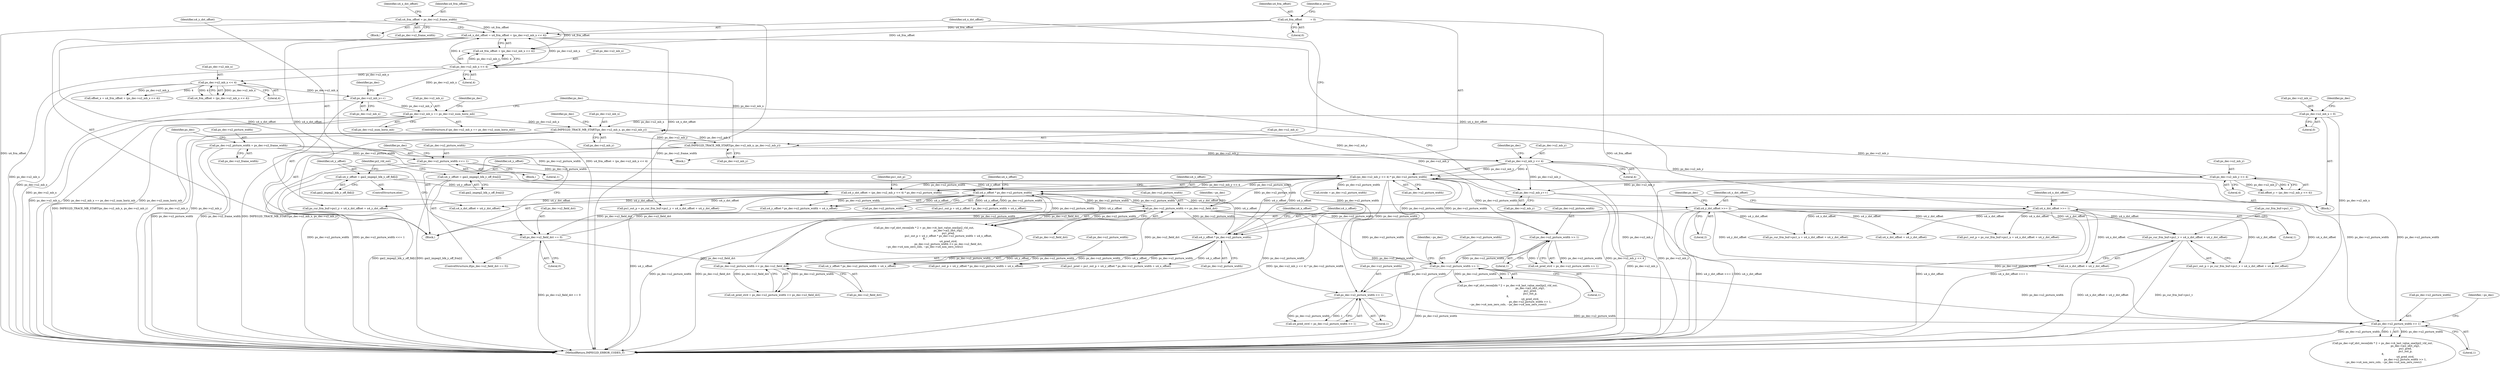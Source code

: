 digraph "0_Android_58a6822d7140137ce957c6d2fc20bae1374186c1@pointer" {
"1000676" [label="(Call,ps_cur_frm_buf->pu1_v + u4_x_dst_offset + u4_y_dst_offset)"];
"1000545" [label="(Call,u4_x_dst_offset >>= 1)"];
"1000231" [label="(Call,u4_x_dst_offset = u4_frm_offset + (ps_dec->u2_mb_x << 4))"];
"1000177" [label="(Call,u4_frm_offset = ps_dec->u2_frame_width)"];
"1000117" [label="(Call,u4_frm_offset          = 0)"];
"1000235" [label="(Call,ps_dec->u2_mb_x << 4)"];
"1000224" [label="(Call,IMPEG2D_TRACE_MB_START(ps_dec->u2_mb_x, ps_dec->u2_mb_y))"];
"1000198" [label="(Call,IMPEG2D_TRACE_MB_START(ps_dec->u2_mb_x, ps_dec->u2_mb_y))"];
"1000809" [label="(Call,ps_dec->u2_mb_x == ps_dec->u2_num_horiz_mb)"];
"1000788" [label="(Call,ps_dec->u2_mb_x++)"];
"1000310" [label="(Call,ps_dec->u2_mb_x << 4)"];
"1000817" [label="(Call,ps_dec->u2_mb_x = 0)"];
"1000317" [label="(Call,ps_dec->u2_mb_y << 4)"];
"1000243" [label="(Call,ps_dec->u2_mb_y << 4)"];
"1000822" [label="(Call,ps_dec->u2_mb_y++)"];
"1000548" [label="(Call,u4_y_dst_offset >>= 2)"];
"1000240" [label="(Call,u4_y_dst_offset = (ps_dec->u2_mb_y << 4) * ps_dec->u2_picture_width)"];
"1000242" [label="(Call,(ps_dec->u2_mb_y << 4) * ps_dec->u2_picture_width)"];
"1000532" [label="(Call,ps_dec->u2_picture_width << ps_dec->u2_field_dct)"];
"1000524" [label="(Call,u4_y_offset * ps_dec->u2_picture_width)"];
"1000446" [label="(Call,u4_y_offset = gai2_impeg2_blk_y_off_fld[i])"];
"1000490" [label="(Call,u4_y_offset * ps_dec->u2_picture_width)"];
"1000440" [label="(Call,u4_y_offset = gai2_impeg2_blk_y_off_frm[i])"];
"1000498" [label="(Call,ps_dec->u2_picture_width << ps_dec->u2_field_dct)"];
"1000435" [label="(Call,ps_dec->u2_field_dct == 0)"];
"1000654" [label="(Call,ps_dec->u2_picture_width >> 1)"];
"1000630" [label="(Call,ps_dec->u2_picture_width >> 1)"];
"1000768" [label="(Call,ps_dec->u2_picture_width >> 1)"];
"1000744" [label="(Call,ps_dec->u2_picture_width >> 1)"];
"1000165" [label="(Call,ps_dec->u2_picture_width <<= 1)"];
"1000151" [label="(Call,ps_dec->u2_picture_width = ps_dec->u2_frame_width)"];
"1000249" [label="(Identifier,ps_dec)"];
"1000189" [label="(Identifier,u4_x_dst_offset)"];
"1000117" [label="(Call,u4_frm_offset          = 0)"];
"1000822" [label="(Call,ps_dec->u2_mb_y++)"];
"1000308" [label="(Call,u4_frm_offset + (ps_dec->u2_mb_x << 4))"];
"1000515" [label="(Call,ps_dec->pf_idct_recon[idx * 2 + ps_dec->i4_last_value_one](pi2_vld_out,\n                                                            ps_dec->ai2_idct_stg1,\n                                                            pu1_pred,\n                                                            pu1_out_p + u4_y_offset * ps_dec->u2_picture_width + u4_x_offset,\n 8,\n                                                            u4_pred_strd,\n                                                            ps_dec->u2_picture_width << ps_dec->u2_field_dct,\n ~ps_dec->u4_non_zero_cols, ~ps_dec->u4_non_zero_rows))"];
"1000199" [label="(Call,ps_dec->u2_mb_x)"];
"1000235" [label="(Call,ps_dec->u2_mb_x << 4)"];
"1000243" [label="(Call,ps_dec->u2_mb_y << 4)"];
"1000547" [label="(Literal,1)"];
"1000533" [label="(Call,ps_dec->u2_picture_width)"];
"1000526" [label="(Call,ps_dec->u2_picture_width)"];
"1000680" [label="(Call,u4_x_dst_offset + u4_y_dst_offset)"];
"1000628" [label="(Call,u4_pred_strd = ps_dec->u2_picture_width >> 1)"];
"1000829" [label="(Identifier,ps_dec)"];
"1000555" [label="(Identifier,ps_dec)"];
"1000487" [label="(Call,pu1_out_p + u4_y_offset * ps_dec->u2_picture_width + u4_x_offset)"];
"1000495" [label="(Identifier,u4_x_offset)"];
"1000176" [label="(Block,)"];
"1000819" [label="(Identifier,ps_dec)"];
"1000485" [label="(Call,pu1_pred = pu1_out_p + u4_y_offset * ps_dec->u2_picture_width + u4_x_offset)"];
"1000492" [label="(Call,ps_dec->u2_picture_width)"];
"1000161" [label="(Identifier,ps_dec)"];
"1000789" [label="(Call,ps_dec->u2_mb_x)"];
"1000532" [label="(Call,ps_dec->u2_picture_width << ps_dec->u2_field_dct)"];
"1000813" [label="(Call,ps_dec->u2_num_horiz_mb)"];
"1000491" [label="(Identifier,u4_y_offset)"];
"1000436" [label="(Call,ps_dec->u2_field_dct)"];
"1000658" [label="(Literal,1)"];
"1000314" [label="(Literal,4)"];
"1000748" [label="(Literal,1)"];
"1000809" [label="(Call,ps_dec->u2_mb_x == ps_dec->u2_num_horiz_mb)"];
"1000502" [label="(Call,ps_dec->u2_field_dct)"];
"1000645" [label="(Call,ps_dec->pf_idct_recon[idx * 2 + ps_dec->i4_last_value_one](pi2_vld_out,\n                                                        ps_dec->ai2_idct_stg1,\n                                                        pu1_pred,\n                                                        pu1_out_p,\n 8,\n                                                        u4_pred_strd,\n                                                        ps_dec->u2_picture_width >> 1,\n ~ps_dec->u4_non_zero_cols, ~ps_dec->u4_non_zero_rows))"];
"1000179" [label="(Call,ps_dec->u2_frame_width)"];
"1000634" [label="(Literal,1)"];
"1000232" [label="(Identifier,u4_x_dst_offset)"];
"1000435" [label="(Call,ps_dec->u2_field_dct == 0)"];
"1000630" [label="(Call,ps_dec->u2_picture_width >> 1)"];
"1000498" [label="(Call,ps_dec->u2_picture_width << ps_dec->u2_field_dct)"];
"1000816" [label="(Block,)"];
"1000253" [label="(Call,ps_cur_frm_buf->pu1_y + u4_x_dst_offset + u4_y_dst_offset)"];
"1000236" [label="(Call,ps_dec->u2_mb_x)"];
"1000311" [label="(Call,ps_dec->u2_mb_x)"];
"1000178" [label="(Identifier,u4_frm_offset)"];
"1000118" [label="(Identifier,u4_frm_offset)"];
"1000769" [label="(Call,ps_dec->u2_picture_width)"];
"1000677" [label="(Call,ps_cur_frm_buf->pu1_v)"];
"1000788" [label="(Call,ps_dec->u2_mb_x++)"];
"1000774" [label="(Identifier,~ps_dec)"];
"1000173" [label="(Identifier,ps_dec)"];
"1000536" [label="(Call,ps_dec->u2_field_dct)"];
"1000434" [label="(ControlStructure,if(ps_dec->u2_field_dct == 0))"];
"1000744" [label="(Call,ps_dec->u2_picture_width >> 1)"];
"1000550" [label="(Literal,2)"];
"1000546" [label="(Identifier,u4_x_dst_offset)"];
"1000165" [label="(Call,ps_dec->u2_picture_width <<= 1)"];
"1000224" [label="(Call,IMPEG2D_TRACE_MB_START(ps_dec->u2_mb_x, ps_dec->u2_mb_y))"];
"1000231" [label="(Call,u4_x_dst_offset = u4_frm_offset + (ps_dec->u2_mb_x << 4))"];
"1000499" [label="(Call,ps_dec->u2_picture_width)"];
"1000772" [label="(Literal,1)"];
"1000674" [label="(Call,pu1_out_p = ps_cur_frm_buf->pu1_v + u4_x_dst_offset + u4_y_dst_offset)"];
"1000169" [label="(Literal,1)"];
"1000164" [label="(Block,)"];
"1000521" [label="(Call,pu1_out_p + u4_y_offset * ps_dec->u2_picture_width + u4_x_offset)"];
"1000448" [label="(Call,gai2_impeg2_blk_y_off_fld[i])"];
"1000808" [label="(ControlStructure,if (ps_dec->u2_mb_x == ps_dec->u2_num_horiz_mb))"];
"1000446" [label="(Call,u4_y_offset = gai2_impeg2_blk_y_off_fld[i])"];
"1000529" [label="(Identifier,u4_x_offset)"];
"1000439" [label="(Literal,0)"];
"1000244" [label="(Call,ps_dec->u2_mb_y)"];
"1000106" [label="(Block,)"];
"1000315" [label="(Call,offset_y = (ps_dec->u2_mb_y << 4))"];
"1000823" [label="(Call,ps_dec->u2_mb_y)"];
"1000151" [label="(Call,ps_dec->u2_picture_width = ps_dec->u2_frame_width)"];
"1000631" [label="(Call,ps_dec->u2_picture_width)"];
"1000166" [label="(Call,ps_dec->u2_picture_width)"];
"1000240" [label="(Call,u4_y_dst_offset = (ps_dec->u2_mb_y << 4) * ps_dec->u2_picture_width)"];
"1000842" [label="(MethodReturn,IMPEG2D_ERROR_CODES_T)"];
"1000208" [label="(Identifier,ps_dec)"];
"1000818" [label="(Call,ps_dec->u2_mb_x)"];
"1000548" [label="(Call,u4_y_dst_offset >>= 2)"];
"1000257" [label="(Call,u4_x_dst_offset + u4_y_dst_offset)"];
"1000241" [label="(Identifier,u4_y_dst_offset)"];
"1000489" [label="(Call,u4_y_offset * ps_dec->u2_picture_width + u4_x_offset)"];
"1000824" [label="(Identifier,ps_dec)"];
"1000198" [label="(Call,IMPEG2D_TRACE_MB_START(ps_dec->u2_mb_x, ps_dec->u2_mb_y))"];
"1000239" [label="(Literal,4)"];
"1000183" [label="(Block,)"];
"1000310" [label="(Call,ps_dec->u2_mb_x << 4)"];
"1000660" [label="(Identifier,~ps_dec)"];
"1000317" [label="(Call,ps_dec->u2_mb_y << 4)"];
"1000442" [label="(Call,gai2_impeg2_blk_y_off_frm[i])"];
"1000177" [label="(Call,u4_frm_offset = ps_dec->u2_frame_width)"];
"1000233" [label="(Call,u4_frm_offset + (ps_dec->u2_mb_x << 4))"];
"1000252" [label="(Identifier,pu1_out_p)"];
"1000155" [label="(Call,ps_dec->u2_frame_width)"];
"1000202" [label="(Call,ps_dec->u2_mb_y)"];
"1000768" [label="(Call,ps_dec->u2_picture_width >> 1)"];
"1000248" [label="(Call,ps_dec->u2_picture_width)"];
"1000549" [label="(Identifier,u4_y_dst_offset)"];
"1000452" [label="(Identifier,pi2_vld_out)"];
"1000496" [label="(Call,u4_pred_strd = ps_dec->u2_picture_width << ps_dec->u2_field_dct)"];
"1000247" [label="(Literal,4)"];
"1000742" [label="(Call,u4_pred_strd = ps_dec->u2_picture_width >> 1)"];
"1000796" [label="(Identifier,ps_dec)"];
"1000655" [label="(Call,ps_dec->u2_picture_width)"];
"1000654" [label="(Call,ps_dec->u2_picture_width >> 1)"];
"1000242" [label="(Call,(ps_dec->u2_mb_y << 4) * ps_dec->u2_picture_width)"];
"1000545" [label="(Call,u4_x_dst_offset >>= 1)"];
"1000251" [label="(Call,pu1_out_p = ps_cur_frm_buf->pu1_y + u4_x_dst_offset + u4_y_dst_offset)"];
"1000525" [label="(Identifier,u4_y_offset)"];
"1000447" [label="(Identifier,u4_y_offset)"];
"1000225" [label="(Call,ps_dec->u2_mb_x)"];
"1000560" [label="(Call,pu1_out_p = ps_cur_frm_buf->pu1_u + u4_x_dst_offset + u4_y_dst_offset)"];
"1000119" [label="(Literal,0)"];
"1000810" [label="(Call,ps_dec->u2_mb_x)"];
"1000440" [label="(Call,u4_y_offset = gai2_impeg2_blk_y_off_frm[i])"];
"1000759" [label="(Call,ps_dec->pf_idct_recon[idx * 2 + ps_dec->i4_last_value_one](pi2_vld_out,\n                                                        ps_dec->ai2_idct_stg1,\n                                                        pu1_pred,\n                                                        pu1_out_p,\n 8,\n                                                        u4_pred_strd,\n                                                        ps_dec->u2_picture_width >> 1,\n ~ps_dec->u4_non_zero_cols, ~ps_dec->u4_non_zero_rows))"];
"1000123" [label="(Identifier,e_error)"];
"1000821" [label="(Literal,0)"];
"1000301" [label="(Call,stride = ps_dec->u2_picture_width)"];
"1000318" [label="(Call,ps_dec->u2_mb_y)"];
"1000441" [label="(Identifier,u4_y_offset)"];
"1000152" [label="(Call,ps_dec->u2_picture_width)"];
"1000562" [label="(Call,ps_cur_frm_buf->pu1_u + u4_x_dst_offset + u4_y_dst_offset)"];
"1000306" [label="(Call,offset_x = u4_frm_offset + (ps_dec->u2_mb_x << 4))"];
"1000540" [label="(Identifier,~ps_dec)"];
"1000566" [label="(Call,u4_x_dst_offset + u4_y_dst_offset)"];
"1000524" [label="(Call,u4_y_offset * ps_dec->u2_picture_width)"];
"1000817" [label="(Call,ps_dec->u2_mb_x = 0)"];
"1000676" [label="(Call,ps_cur_frm_buf->pu1_v + u4_x_dst_offset + u4_y_dst_offset)"];
"1000228" [label="(Call,ps_dec->u2_mb_y)"];
"1000445" [label="(ControlStructure,else)"];
"1000745" [label="(Call,ps_dec->u2_picture_width)"];
"1000321" [label="(Literal,4)"];
"1000523" [label="(Call,u4_y_offset * ps_dec->u2_picture_width + u4_x_offset)"];
"1000490" [label="(Call,u4_y_offset * ps_dec->u2_picture_width)"];
"1000676" -> "1000674"  [label="AST: "];
"1000676" -> "1000680"  [label="CFG: "];
"1000677" -> "1000676"  [label="AST: "];
"1000680" -> "1000676"  [label="AST: "];
"1000674" -> "1000676"  [label="CFG: "];
"1000676" -> "1000842"  [label="DDG: ps_cur_frm_buf->pu1_v"];
"1000676" -> "1000842"  [label="DDG: u4_x_dst_offset + u4_y_dst_offset"];
"1000545" -> "1000676"  [label="DDG: u4_x_dst_offset"];
"1000548" -> "1000676"  [label="DDG: u4_y_dst_offset"];
"1000545" -> "1000183"  [label="AST: "];
"1000545" -> "1000547"  [label="CFG: "];
"1000546" -> "1000545"  [label="AST: "];
"1000547" -> "1000545"  [label="AST: "];
"1000549" -> "1000545"  [label="CFG: "];
"1000545" -> "1000842"  [label="DDG: u4_x_dst_offset"];
"1000545" -> "1000842"  [label="DDG: u4_x_dst_offset >>= 1"];
"1000231" -> "1000545"  [label="DDG: u4_x_dst_offset"];
"1000545" -> "1000560"  [label="DDG: u4_x_dst_offset"];
"1000545" -> "1000562"  [label="DDG: u4_x_dst_offset"];
"1000545" -> "1000566"  [label="DDG: u4_x_dst_offset"];
"1000545" -> "1000674"  [label="DDG: u4_x_dst_offset"];
"1000545" -> "1000680"  [label="DDG: u4_x_dst_offset"];
"1000231" -> "1000183"  [label="AST: "];
"1000231" -> "1000233"  [label="CFG: "];
"1000232" -> "1000231"  [label="AST: "];
"1000233" -> "1000231"  [label="AST: "];
"1000241" -> "1000231"  [label="CFG: "];
"1000231" -> "1000842"  [label="DDG: u4_frm_offset + (ps_dec->u2_mb_x << 4)"];
"1000177" -> "1000231"  [label="DDG: u4_frm_offset"];
"1000117" -> "1000231"  [label="DDG: u4_frm_offset"];
"1000235" -> "1000231"  [label="DDG: ps_dec->u2_mb_x"];
"1000235" -> "1000231"  [label="DDG: 4"];
"1000231" -> "1000251"  [label="DDG: u4_x_dst_offset"];
"1000231" -> "1000253"  [label="DDG: u4_x_dst_offset"];
"1000231" -> "1000257"  [label="DDG: u4_x_dst_offset"];
"1000177" -> "1000176"  [label="AST: "];
"1000177" -> "1000179"  [label="CFG: "];
"1000178" -> "1000177"  [label="AST: "];
"1000179" -> "1000177"  [label="AST: "];
"1000189" -> "1000177"  [label="CFG: "];
"1000177" -> "1000842"  [label="DDG: u4_frm_offset"];
"1000177" -> "1000842"  [label="DDG: ps_dec->u2_frame_width"];
"1000177" -> "1000233"  [label="DDG: u4_frm_offset"];
"1000117" -> "1000106"  [label="AST: "];
"1000117" -> "1000119"  [label="CFG: "];
"1000118" -> "1000117"  [label="AST: "];
"1000119" -> "1000117"  [label="AST: "];
"1000123" -> "1000117"  [label="CFG: "];
"1000117" -> "1000842"  [label="DDG: u4_frm_offset"];
"1000117" -> "1000233"  [label="DDG: u4_frm_offset"];
"1000235" -> "1000233"  [label="AST: "];
"1000235" -> "1000239"  [label="CFG: "];
"1000236" -> "1000235"  [label="AST: "];
"1000239" -> "1000235"  [label="AST: "];
"1000233" -> "1000235"  [label="CFG: "];
"1000235" -> "1000842"  [label="DDG: ps_dec->u2_mb_x"];
"1000235" -> "1000233"  [label="DDG: ps_dec->u2_mb_x"];
"1000235" -> "1000233"  [label="DDG: 4"];
"1000224" -> "1000235"  [label="DDG: ps_dec->u2_mb_x"];
"1000235" -> "1000310"  [label="DDG: ps_dec->u2_mb_x"];
"1000235" -> "1000788"  [label="DDG: ps_dec->u2_mb_x"];
"1000224" -> "1000183"  [label="AST: "];
"1000224" -> "1000228"  [label="CFG: "];
"1000225" -> "1000224"  [label="AST: "];
"1000228" -> "1000224"  [label="AST: "];
"1000232" -> "1000224"  [label="CFG: "];
"1000224" -> "1000842"  [label="DDG: IMPEG2D_TRACE_MB_START(ps_dec->u2_mb_x, ps_dec->u2_mb_y)"];
"1000198" -> "1000224"  [label="DDG: ps_dec->u2_mb_x"];
"1000198" -> "1000224"  [label="DDG: ps_dec->u2_mb_y"];
"1000224" -> "1000243"  [label="DDG: ps_dec->u2_mb_y"];
"1000198" -> "1000183"  [label="AST: "];
"1000198" -> "1000202"  [label="CFG: "];
"1000199" -> "1000198"  [label="AST: "];
"1000202" -> "1000198"  [label="AST: "];
"1000208" -> "1000198"  [label="CFG: "];
"1000198" -> "1000842"  [label="DDG: ps_dec->u2_mb_x"];
"1000198" -> "1000842"  [label="DDG: ps_dec->u2_mb_y"];
"1000198" -> "1000842"  [label="DDG: IMPEG2D_TRACE_MB_START(ps_dec->u2_mb_x, ps_dec->u2_mb_y)"];
"1000809" -> "1000198"  [label="DDG: ps_dec->u2_mb_x"];
"1000817" -> "1000198"  [label="DDG: ps_dec->u2_mb_x"];
"1000317" -> "1000198"  [label="DDG: ps_dec->u2_mb_y"];
"1000822" -> "1000198"  [label="DDG: ps_dec->u2_mb_y"];
"1000243" -> "1000198"  [label="DDG: ps_dec->u2_mb_y"];
"1000809" -> "1000808"  [label="AST: "];
"1000809" -> "1000813"  [label="CFG: "];
"1000810" -> "1000809"  [label="AST: "];
"1000813" -> "1000809"  [label="AST: "];
"1000829" -> "1000809"  [label="CFG: "];
"1000819" -> "1000809"  [label="CFG: "];
"1000809" -> "1000842"  [label="DDG: ps_dec->u2_mb_x"];
"1000809" -> "1000842"  [label="DDG: ps_dec->u2_mb_x == ps_dec->u2_num_horiz_mb"];
"1000809" -> "1000842"  [label="DDG: ps_dec->u2_num_horiz_mb"];
"1000788" -> "1000809"  [label="DDG: ps_dec->u2_mb_x"];
"1000788" -> "1000183"  [label="AST: "];
"1000788" -> "1000789"  [label="CFG: "];
"1000789" -> "1000788"  [label="AST: "];
"1000796" -> "1000788"  [label="CFG: "];
"1000788" -> "1000842"  [label="DDG: ps_dec->u2_mb_x"];
"1000310" -> "1000788"  [label="DDG: ps_dec->u2_mb_x"];
"1000310" -> "1000308"  [label="AST: "];
"1000310" -> "1000314"  [label="CFG: "];
"1000311" -> "1000310"  [label="AST: "];
"1000314" -> "1000310"  [label="AST: "];
"1000308" -> "1000310"  [label="CFG: "];
"1000310" -> "1000842"  [label="DDG: ps_dec->u2_mb_x"];
"1000310" -> "1000306"  [label="DDG: ps_dec->u2_mb_x"];
"1000310" -> "1000306"  [label="DDG: 4"];
"1000310" -> "1000308"  [label="DDG: ps_dec->u2_mb_x"];
"1000310" -> "1000308"  [label="DDG: 4"];
"1000817" -> "1000816"  [label="AST: "];
"1000817" -> "1000821"  [label="CFG: "];
"1000818" -> "1000817"  [label="AST: "];
"1000821" -> "1000817"  [label="AST: "];
"1000824" -> "1000817"  [label="CFG: "];
"1000817" -> "1000842"  [label="DDG: ps_dec->u2_mb_x"];
"1000317" -> "1000315"  [label="AST: "];
"1000317" -> "1000321"  [label="CFG: "];
"1000318" -> "1000317"  [label="AST: "];
"1000321" -> "1000317"  [label="AST: "];
"1000315" -> "1000317"  [label="CFG: "];
"1000317" -> "1000842"  [label="DDG: ps_dec->u2_mb_y"];
"1000317" -> "1000315"  [label="DDG: ps_dec->u2_mb_y"];
"1000317" -> "1000315"  [label="DDG: 4"];
"1000243" -> "1000317"  [label="DDG: ps_dec->u2_mb_y"];
"1000317" -> "1000822"  [label="DDG: ps_dec->u2_mb_y"];
"1000243" -> "1000242"  [label="AST: "];
"1000243" -> "1000247"  [label="CFG: "];
"1000244" -> "1000243"  [label="AST: "];
"1000247" -> "1000243"  [label="AST: "];
"1000249" -> "1000243"  [label="CFG: "];
"1000243" -> "1000842"  [label="DDG: ps_dec->u2_mb_y"];
"1000243" -> "1000242"  [label="DDG: ps_dec->u2_mb_y"];
"1000243" -> "1000242"  [label="DDG: 4"];
"1000243" -> "1000822"  [label="DDG: ps_dec->u2_mb_y"];
"1000822" -> "1000816"  [label="AST: "];
"1000822" -> "1000823"  [label="CFG: "];
"1000823" -> "1000822"  [label="AST: "];
"1000829" -> "1000822"  [label="CFG: "];
"1000822" -> "1000842"  [label="DDG: ps_dec->u2_mb_y"];
"1000548" -> "1000183"  [label="AST: "];
"1000548" -> "1000550"  [label="CFG: "];
"1000549" -> "1000548"  [label="AST: "];
"1000550" -> "1000548"  [label="AST: "];
"1000555" -> "1000548"  [label="CFG: "];
"1000548" -> "1000842"  [label="DDG: u4_y_dst_offset >>= 2"];
"1000548" -> "1000842"  [label="DDG: u4_y_dst_offset"];
"1000240" -> "1000548"  [label="DDG: u4_y_dst_offset"];
"1000548" -> "1000560"  [label="DDG: u4_y_dst_offset"];
"1000548" -> "1000562"  [label="DDG: u4_y_dst_offset"];
"1000548" -> "1000566"  [label="DDG: u4_y_dst_offset"];
"1000548" -> "1000674"  [label="DDG: u4_y_dst_offset"];
"1000548" -> "1000680"  [label="DDG: u4_y_dst_offset"];
"1000240" -> "1000183"  [label="AST: "];
"1000240" -> "1000242"  [label="CFG: "];
"1000241" -> "1000240"  [label="AST: "];
"1000242" -> "1000240"  [label="AST: "];
"1000252" -> "1000240"  [label="CFG: "];
"1000240" -> "1000842"  [label="DDG: (ps_dec->u2_mb_y << 4) * ps_dec->u2_picture_width"];
"1000242" -> "1000240"  [label="DDG: ps_dec->u2_mb_y << 4"];
"1000242" -> "1000240"  [label="DDG: ps_dec->u2_picture_width"];
"1000240" -> "1000251"  [label="DDG: u4_y_dst_offset"];
"1000240" -> "1000253"  [label="DDG: u4_y_dst_offset"];
"1000240" -> "1000257"  [label="DDG: u4_y_dst_offset"];
"1000242" -> "1000248"  [label="CFG: "];
"1000248" -> "1000242"  [label="AST: "];
"1000242" -> "1000842"  [label="DDG: ps_dec->u2_picture_width"];
"1000242" -> "1000842"  [label="DDG: ps_dec->u2_mb_y << 4"];
"1000532" -> "1000242"  [label="DDG: ps_dec->u2_picture_width"];
"1000654" -> "1000242"  [label="DDG: ps_dec->u2_picture_width"];
"1000768" -> "1000242"  [label="DDG: ps_dec->u2_picture_width"];
"1000165" -> "1000242"  [label="DDG: ps_dec->u2_picture_width"];
"1000151" -> "1000242"  [label="DDG: ps_dec->u2_picture_width"];
"1000242" -> "1000301"  [label="DDG: ps_dec->u2_picture_width"];
"1000242" -> "1000490"  [label="DDG: ps_dec->u2_picture_width"];
"1000242" -> "1000524"  [label="DDG: ps_dec->u2_picture_width"];
"1000242" -> "1000630"  [label="DDG: ps_dec->u2_picture_width"];
"1000242" -> "1000654"  [label="DDG: ps_dec->u2_picture_width"];
"1000242" -> "1000744"  [label="DDG: ps_dec->u2_picture_width"];
"1000242" -> "1000768"  [label="DDG: ps_dec->u2_picture_width"];
"1000532" -> "1000515"  [label="AST: "];
"1000532" -> "1000536"  [label="CFG: "];
"1000533" -> "1000532"  [label="AST: "];
"1000536" -> "1000532"  [label="AST: "];
"1000540" -> "1000532"  [label="CFG: "];
"1000532" -> "1000842"  [label="DDG: ps_dec->u2_picture_width"];
"1000532" -> "1000842"  [label="DDG: ps_dec->u2_field_dct"];
"1000532" -> "1000435"  [label="DDG: ps_dec->u2_field_dct"];
"1000532" -> "1000490"  [label="DDG: ps_dec->u2_picture_width"];
"1000532" -> "1000524"  [label="DDG: ps_dec->u2_picture_width"];
"1000532" -> "1000515"  [label="DDG: ps_dec->u2_picture_width"];
"1000532" -> "1000515"  [label="DDG: ps_dec->u2_field_dct"];
"1000524" -> "1000532"  [label="DDG: ps_dec->u2_picture_width"];
"1000435" -> "1000532"  [label="DDG: ps_dec->u2_field_dct"];
"1000498" -> "1000532"  [label="DDG: ps_dec->u2_field_dct"];
"1000532" -> "1000630"  [label="DDG: ps_dec->u2_picture_width"];
"1000532" -> "1000654"  [label="DDG: ps_dec->u2_picture_width"];
"1000532" -> "1000744"  [label="DDG: ps_dec->u2_picture_width"];
"1000532" -> "1000768"  [label="DDG: ps_dec->u2_picture_width"];
"1000524" -> "1000523"  [label="AST: "];
"1000524" -> "1000526"  [label="CFG: "];
"1000525" -> "1000524"  [label="AST: "];
"1000526" -> "1000524"  [label="AST: "];
"1000529" -> "1000524"  [label="CFG: "];
"1000524" -> "1000842"  [label="DDG: u4_y_offset"];
"1000524" -> "1000515"  [label="DDG: u4_y_offset"];
"1000524" -> "1000515"  [label="DDG: ps_dec->u2_picture_width"];
"1000524" -> "1000521"  [label="DDG: u4_y_offset"];
"1000524" -> "1000521"  [label="DDG: ps_dec->u2_picture_width"];
"1000524" -> "1000523"  [label="DDG: u4_y_offset"];
"1000524" -> "1000523"  [label="DDG: ps_dec->u2_picture_width"];
"1000446" -> "1000524"  [label="DDG: u4_y_offset"];
"1000490" -> "1000524"  [label="DDG: u4_y_offset"];
"1000440" -> "1000524"  [label="DDG: u4_y_offset"];
"1000498" -> "1000524"  [label="DDG: ps_dec->u2_picture_width"];
"1000446" -> "1000445"  [label="AST: "];
"1000446" -> "1000448"  [label="CFG: "];
"1000447" -> "1000446"  [label="AST: "];
"1000448" -> "1000446"  [label="AST: "];
"1000452" -> "1000446"  [label="CFG: "];
"1000446" -> "1000842"  [label="DDG: gai2_impeg2_blk_y_off_fld[i]"];
"1000446" -> "1000490"  [label="DDG: u4_y_offset"];
"1000490" -> "1000489"  [label="AST: "];
"1000490" -> "1000492"  [label="CFG: "];
"1000491" -> "1000490"  [label="AST: "];
"1000492" -> "1000490"  [label="AST: "];
"1000495" -> "1000490"  [label="CFG: "];
"1000490" -> "1000485"  [label="DDG: u4_y_offset"];
"1000490" -> "1000485"  [label="DDG: ps_dec->u2_picture_width"];
"1000490" -> "1000487"  [label="DDG: u4_y_offset"];
"1000490" -> "1000487"  [label="DDG: ps_dec->u2_picture_width"];
"1000490" -> "1000489"  [label="DDG: u4_y_offset"];
"1000490" -> "1000489"  [label="DDG: ps_dec->u2_picture_width"];
"1000440" -> "1000490"  [label="DDG: u4_y_offset"];
"1000490" -> "1000498"  [label="DDG: ps_dec->u2_picture_width"];
"1000440" -> "1000434"  [label="AST: "];
"1000440" -> "1000442"  [label="CFG: "];
"1000441" -> "1000440"  [label="AST: "];
"1000442" -> "1000440"  [label="AST: "];
"1000452" -> "1000440"  [label="CFG: "];
"1000440" -> "1000842"  [label="DDG: gai2_impeg2_blk_y_off_frm[i]"];
"1000498" -> "1000496"  [label="AST: "];
"1000498" -> "1000502"  [label="CFG: "];
"1000499" -> "1000498"  [label="AST: "];
"1000502" -> "1000498"  [label="AST: "];
"1000496" -> "1000498"  [label="CFG: "];
"1000498" -> "1000496"  [label="DDG: ps_dec->u2_picture_width"];
"1000498" -> "1000496"  [label="DDG: ps_dec->u2_field_dct"];
"1000435" -> "1000498"  [label="DDG: ps_dec->u2_field_dct"];
"1000435" -> "1000434"  [label="AST: "];
"1000435" -> "1000439"  [label="CFG: "];
"1000436" -> "1000435"  [label="AST: "];
"1000439" -> "1000435"  [label="AST: "];
"1000441" -> "1000435"  [label="CFG: "];
"1000447" -> "1000435"  [label="CFG: "];
"1000435" -> "1000842"  [label="DDG: ps_dec->u2_field_dct == 0"];
"1000654" -> "1000645"  [label="AST: "];
"1000654" -> "1000658"  [label="CFG: "];
"1000655" -> "1000654"  [label="AST: "];
"1000658" -> "1000654"  [label="AST: "];
"1000660" -> "1000654"  [label="CFG: "];
"1000654" -> "1000842"  [label="DDG: ps_dec->u2_picture_width"];
"1000654" -> "1000645"  [label="DDG: ps_dec->u2_picture_width"];
"1000654" -> "1000645"  [label="DDG: 1"];
"1000630" -> "1000654"  [label="DDG: ps_dec->u2_picture_width"];
"1000654" -> "1000744"  [label="DDG: ps_dec->u2_picture_width"];
"1000654" -> "1000768"  [label="DDG: ps_dec->u2_picture_width"];
"1000630" -> "1000628"  [label="AST: "];
"1000630" -> "1000634"  [label="CFG: "];
"1000631" -> "1000630"  [label="AST: "];
"1000634" -> "1000630"  [label="AST: "];
"1000628" -> "1000630"  [label="CFG: "];
"1000630" -> "1000628"  [label="DDG: ps_dec->u2_picture_width"];
"1000630" -> "1000628"  [label="DDG: 1"];
"1000768" -> "1000759"  [label="AST: "];
"1000768" -> "1000772"  [label="CFG: "];
"1000769" -> "1000768"  [label="AST: "];
"1000772" -> "1000768"  [label="AST: "];
"1000774" -> "1000768"  [label="CFG: "];
"1000768" -> "1000842"  [label="DDG: ps_dec->u2_picture_width"];
"1000768" -> "1000759"  [label="DDG: ps_dec->u2_picture_width"];
"1000768" -> "1000759"  [label="DDG: 1"];
"1000744" -> "1000768"  [label="DDG: ps_dec->u2_picture_width"];
"1000744" -> "1000742"  [label="AST: "];
"1000744" -> "1000748"  [label="CFG: "];
"1000745" -> "1000744"  [label="AST: "];
"1000748" -> "1000744"  [label="AST: "];
"1000742" -> "1000744"  [label="CFG: "];
"1000744" -> "1000742"  [label="DDG: ps_dec->u2_picture_width"];
"1000744" -> "1000742"  [label="DDG: 1"];
"1000165" -> "1000164"  [label="AST: "];
"1000165" -> "1000169"  [label="CFG: "];
"1000166" -> "1000165"  [label="AST: "];
"1000169" -> "1000165"  [label="AST: "];
"1000173" -> "1000165"  [label="CFG: "];
"1000165" -> "1000842"  [label="DDG: ps_dec->u2_picture_width"];
"1000165" -> "1000842"  [label="DDG: ps_dec->u2_picture_width <<= 1"];
"1000151" -> "1000165"  [label="DDG: ps_dec->u2_picture_width"];
"1000151" -> "1000106"  [label="AST: "];
"1000151" -> "1000155"  [label="CFG: "];
"1000152" -> "1000151"  [label="AST: "];
"1000155" -> "1000151"  [label="AST: "];
"1000161" -> "1000151"  [label="CFG: "];
"1000151" -> "1000842"  [label="DDG: ps_dec->u2_picture_width"];
"1000151" -> "1000842"  [label="DDG: ps_dec->u2_frame_width"];
}
